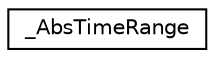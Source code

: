 digraph "Graphical Class Hierarchy"
{
  edge [fontname="Helvetica",fontsize="10",labelfontname="Helvetica",labelfontsize="10"];
  node [fontname="Helvetica",fontsize="10",shape=record];
  rankdir="LR";
  Node1 [label="_AbsTimeRange",height=0.2,width=0.4,color="black", fillcolor="white", style="filled",URL="$struct___abs_time_range.html"];
}
